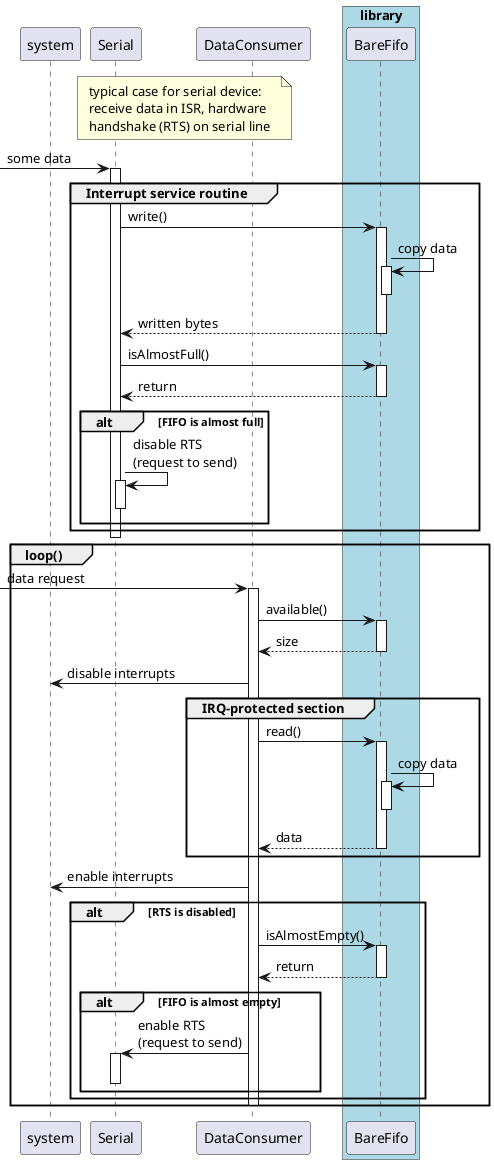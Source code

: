 @startuml

participant system
participant Serial
participant DataConsumer

box "library" #LightBlue
  participant BareFifo
end box



  note over Serial, DataConsumer: typical case for serial device:\nreceive data in ISR, hardware\nhandshake (RTS) on serial line

  [-> Serial ++ : some data

  group Interrupt service routine

    Serial -> BareFifo ++ : write()
    BareFifo -> BareFifo ++ : copy data
    deactivate BareFifo
    return written bytes

    Serial -> BareFifo ++ : isAlmostFull()
    return return

    alt FIFO is almost full
      Serial -> Serial ++ : disable RTS\n(request to send)
      deactivate Serial
    end alt

  end group
  deactivate Serial

group loop()

  [-> DataConsumer ++ : data request
  DataConsumer -> BareFifo ++ : available() 
  return size

  DataConsumer -> system : disable interrupts

  group IRQ-protected section

    DataConsumer -> BareFifo ++ : read()
    BareFifo -> BareFifo ++ : copy data
    deactivate BareFifo
    return data

  end group  

  DataConsumer -> system : enable interrupts

  alt RTS is disabled

    DataConsumer -> BareFifo ++ : isAlmostEmpty() 
    return return     

    alt FIFO is almost empty

      DataConsumer -> Serial ++ : enable RTS\n(request to send)
      deactivate Serial

    end alt

  end alt

  deactivate DataConsumer

end group



@enduml